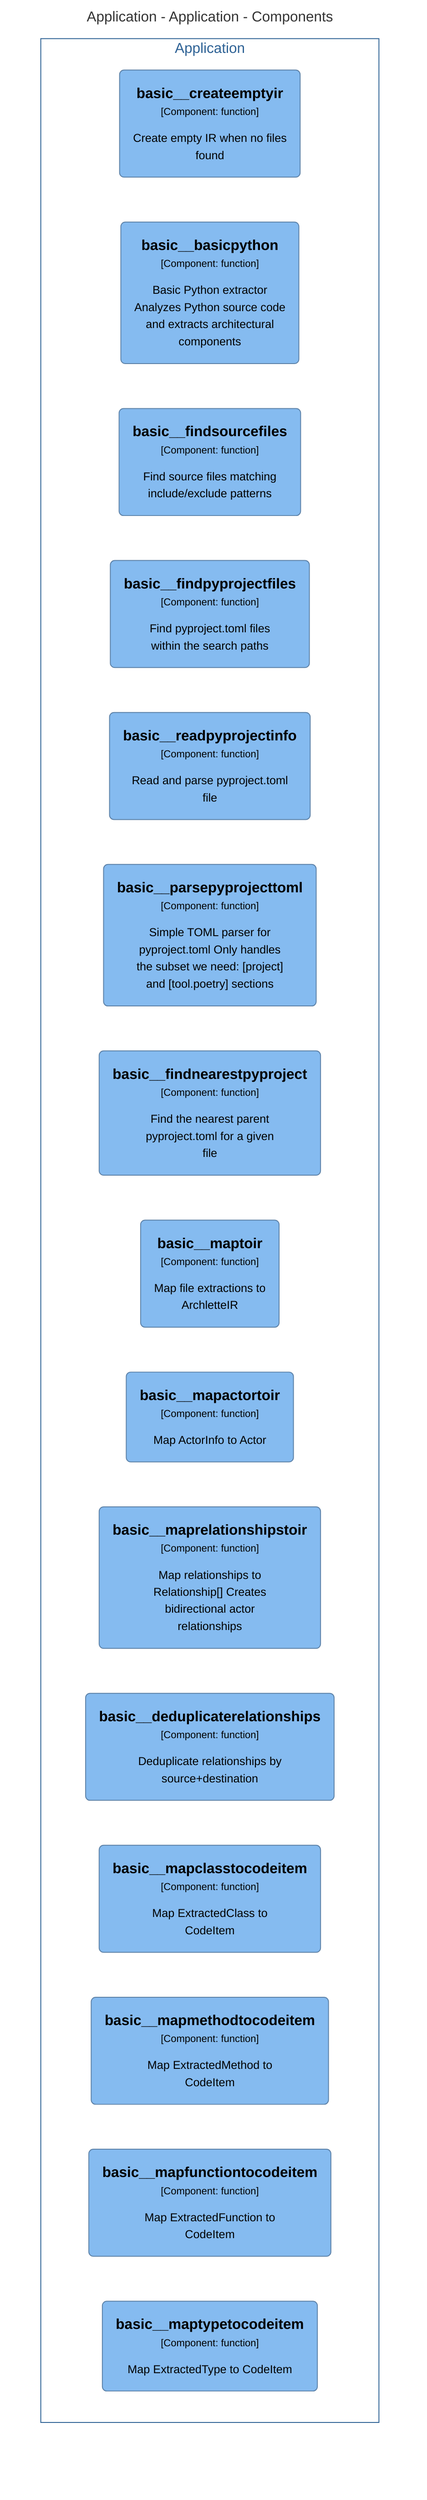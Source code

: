 graph TB
  linkStyle default fill:#ffffff

  subgraph diagram ["Application - Application - Components"]
    style diagram fill:#ffffff,stroke:#ffffff

    subgraph 8 ["Application"]
      style 8 fill:#ffffff,stroke:#2e6295,color:#2e6295

      131("<div style='font-weight: bold'>basic__findsourcefiles</div><div style='font-size: 70%; margin-top: 0px'>[Component: function]</div><div style='font-size: 80%; margin-top:10px'>Find source files matching<br />include/exclude patterns</div>")
      style 131 fill:#85bbf0,stroke:#5d82a8,color:#000000
      132("<div style='font-weight: bold'>basic__findpyprojectfiles</div><div style='font-size: 70%; margin-top: 0px'>[Component: function]</div><div style='font-size: 80%; margin-top:10px'>Find pyproject.toml files<br />within the search paths</div>")
      style 132 fill:#85bbf0,stroke:#5d82a8,color:#000000
      133("<div style='font-weight: bold'>basic__readpyprojectinfo</div><div style='font-size: 70%; margin-top: 0px'>[Component: function]</div><div style='font-size: 80%; margin-top:10px'>Read and parse pyproject.toml<br />file</div>")
      style 133 fill:#85bbf0,stroke:#5d82a8,color:#000000
      134("<div style='font-weight: bold'>basic__parsepyprojecttoml</div><div style='font-size: 70%; margin-top: 0px'>[Component: function]</div><div style='font-size: 80%; margin-top:10px'>Simple TOML parser for<br />pyproject.toml Only handles<br />the subset we need: [project]<br />and [tool.poetry] sections</div>")
      style 134 fill:#85bbf0,stroke:#5d82a8,color:#000000
      135("<div style='font-weight: bold'>basic__findnearestpyproject</div><div style='font-size: 70%; margin-top: 0px'>[Component: function]</div><div style='font-size: 80%; margin-top:10px'>Find the nearest parent<br />pyproject.toml for a given<br />file</div>")
      style 135 fill:#85bbf0,stroke:#5d82a8,color:#000000
      149("<div style='font-weight: bold'>basic__maptoir</div><div style='font-size: 70%; margin-top: 0px'>[Component: function]</div><div style='font-size: 80%; margin-top:10px'>Map file extractions to<br />ArchletteIR</div>")
      style 149 fill:#85bbf0,stroke:#5d82a8,color:#000000
      150("<div style='font-weight: bold'>basic__mapactortoir</div><div style='font-size: 70%; margin-top: 0px'>[Component: function]</div><div style='font-size: 80%; margin-top:10px'>Map ActorInfo to Actor</div>")
      style 150 fill:#85bbf0,stroke:#5d82a8,color:#000000
      151("<div style='font-weight: bold'>basic__maprelationshipstoir</div><div style='font-size: 70%; margin-top: 0px'>[Component: function]</div><div style='font-size: 80%; margin-top:10px'>Map relationships to<br />Relationship[] Creates<br />bidirectional actor<br />relationships</div>")
      style 151 fill:#85bbf0,stroke:#5d82a8,color:#000000
      152("<div style='font-weight: bold'>basic__deduplicaterelationships</div><div style='font-size: 70%; margin-top: 0px'>[Component: function]</div><div style='font-size: 80%; margin-top:10px'>Deduplicate relationships by<br />source+destination</div>")
      style 152 fill:#85bbf0,stroke:#5d82a8,color:#000000
      153("<div style='font-weight: bold'>basic__mapclasstocodeitem</div><div style='font-size: 70%; margin-top: 0px'>[Component: function]</div><div style='font-size: 80%; margin-top:10px'>Map ExtractedClass to<br />CodeItem</div>")
      style 153 fill:#85bbf0,stroke:#5d82a8,color:#000000
      154("<div style='font-weight: bold'>basic__mapmethodtocodeitem</div><div style='font-size: 70%; margin-top: 0px'>[Component: function]</div><div style='font-size: 80%; margin-top:10px'>Map ExtractedMethod to<br />CodeItem</div>")
      style 154 fill:#85bbf0,stroke:#5d82a8,color:#000000
      155("<div style='font-weight: bold'>basic__mapfunctiontocodeitem</div><div style='font-size: 70%; margin-top: 0px'>[Component: function]</div><div style='font-size: 80%; margin-top:10px'>Map ExtractedFunction to<br />CodeItem</div>")
      style 155 fill:#85bbf0,stroke:#5d82a8,color:#000000
      156("<div style='font-weight: bold'>basic__maptypetocodeitem</div><div style='font-size: 70%; margin-top: 0px'>[Component: function]</div><div style='font-size: 80%; margin-top:10px'>Map ExtractedType to CodeItem</div>")
      style 156 fill:#85bbf0,stroke:#5d82a8,color:#000000
      75("<div style='font-weight: bold'>basic__createemptyir</div><div style='font-size: 70%; margin-top: 0px'>[Component: function]</div><div style='font-size: 80%; margin-top:10px'>Create empty IR when no files<br />found</div>")
      style 75 fill:#85bbf0,stroke:#5d82a8,color:#000000
      76("<div style='font-weight: bold'>basic__basicpython</div><div style='font-size: 70%; margin-top: 0px'>[Component: function]</div><div style='font-size: 80%; margin-top:10px'>Basic Python extractor<br />Analyzes Python source code<br />and extracts architectural<br />components</div>")
      style 76 fill:#85bbf0,stroke:#5d82a8,color:#000000
    end

  end